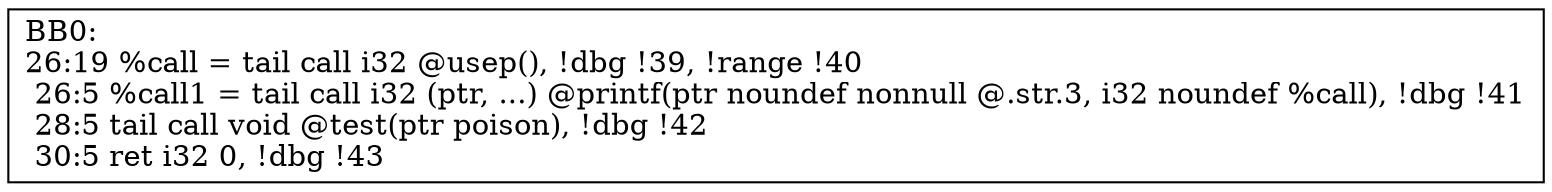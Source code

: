 digraph "CFG for'main' function" {
	BB0 [shape=record, label="{BB0:\l26:19   %call = tail call i32 @usep(), !dbg !39, !range !40\l 26:5   %call1 = tail call i32 (ptr, ...) @printf(ptr noundef nonnull @.str.3, i32 noundef %call), !dbg !41\l 28:5   tail call void @test(ptr poison), !dbg !42\l 30:5   ret i32 0, !dbg !43\l }"];
}
